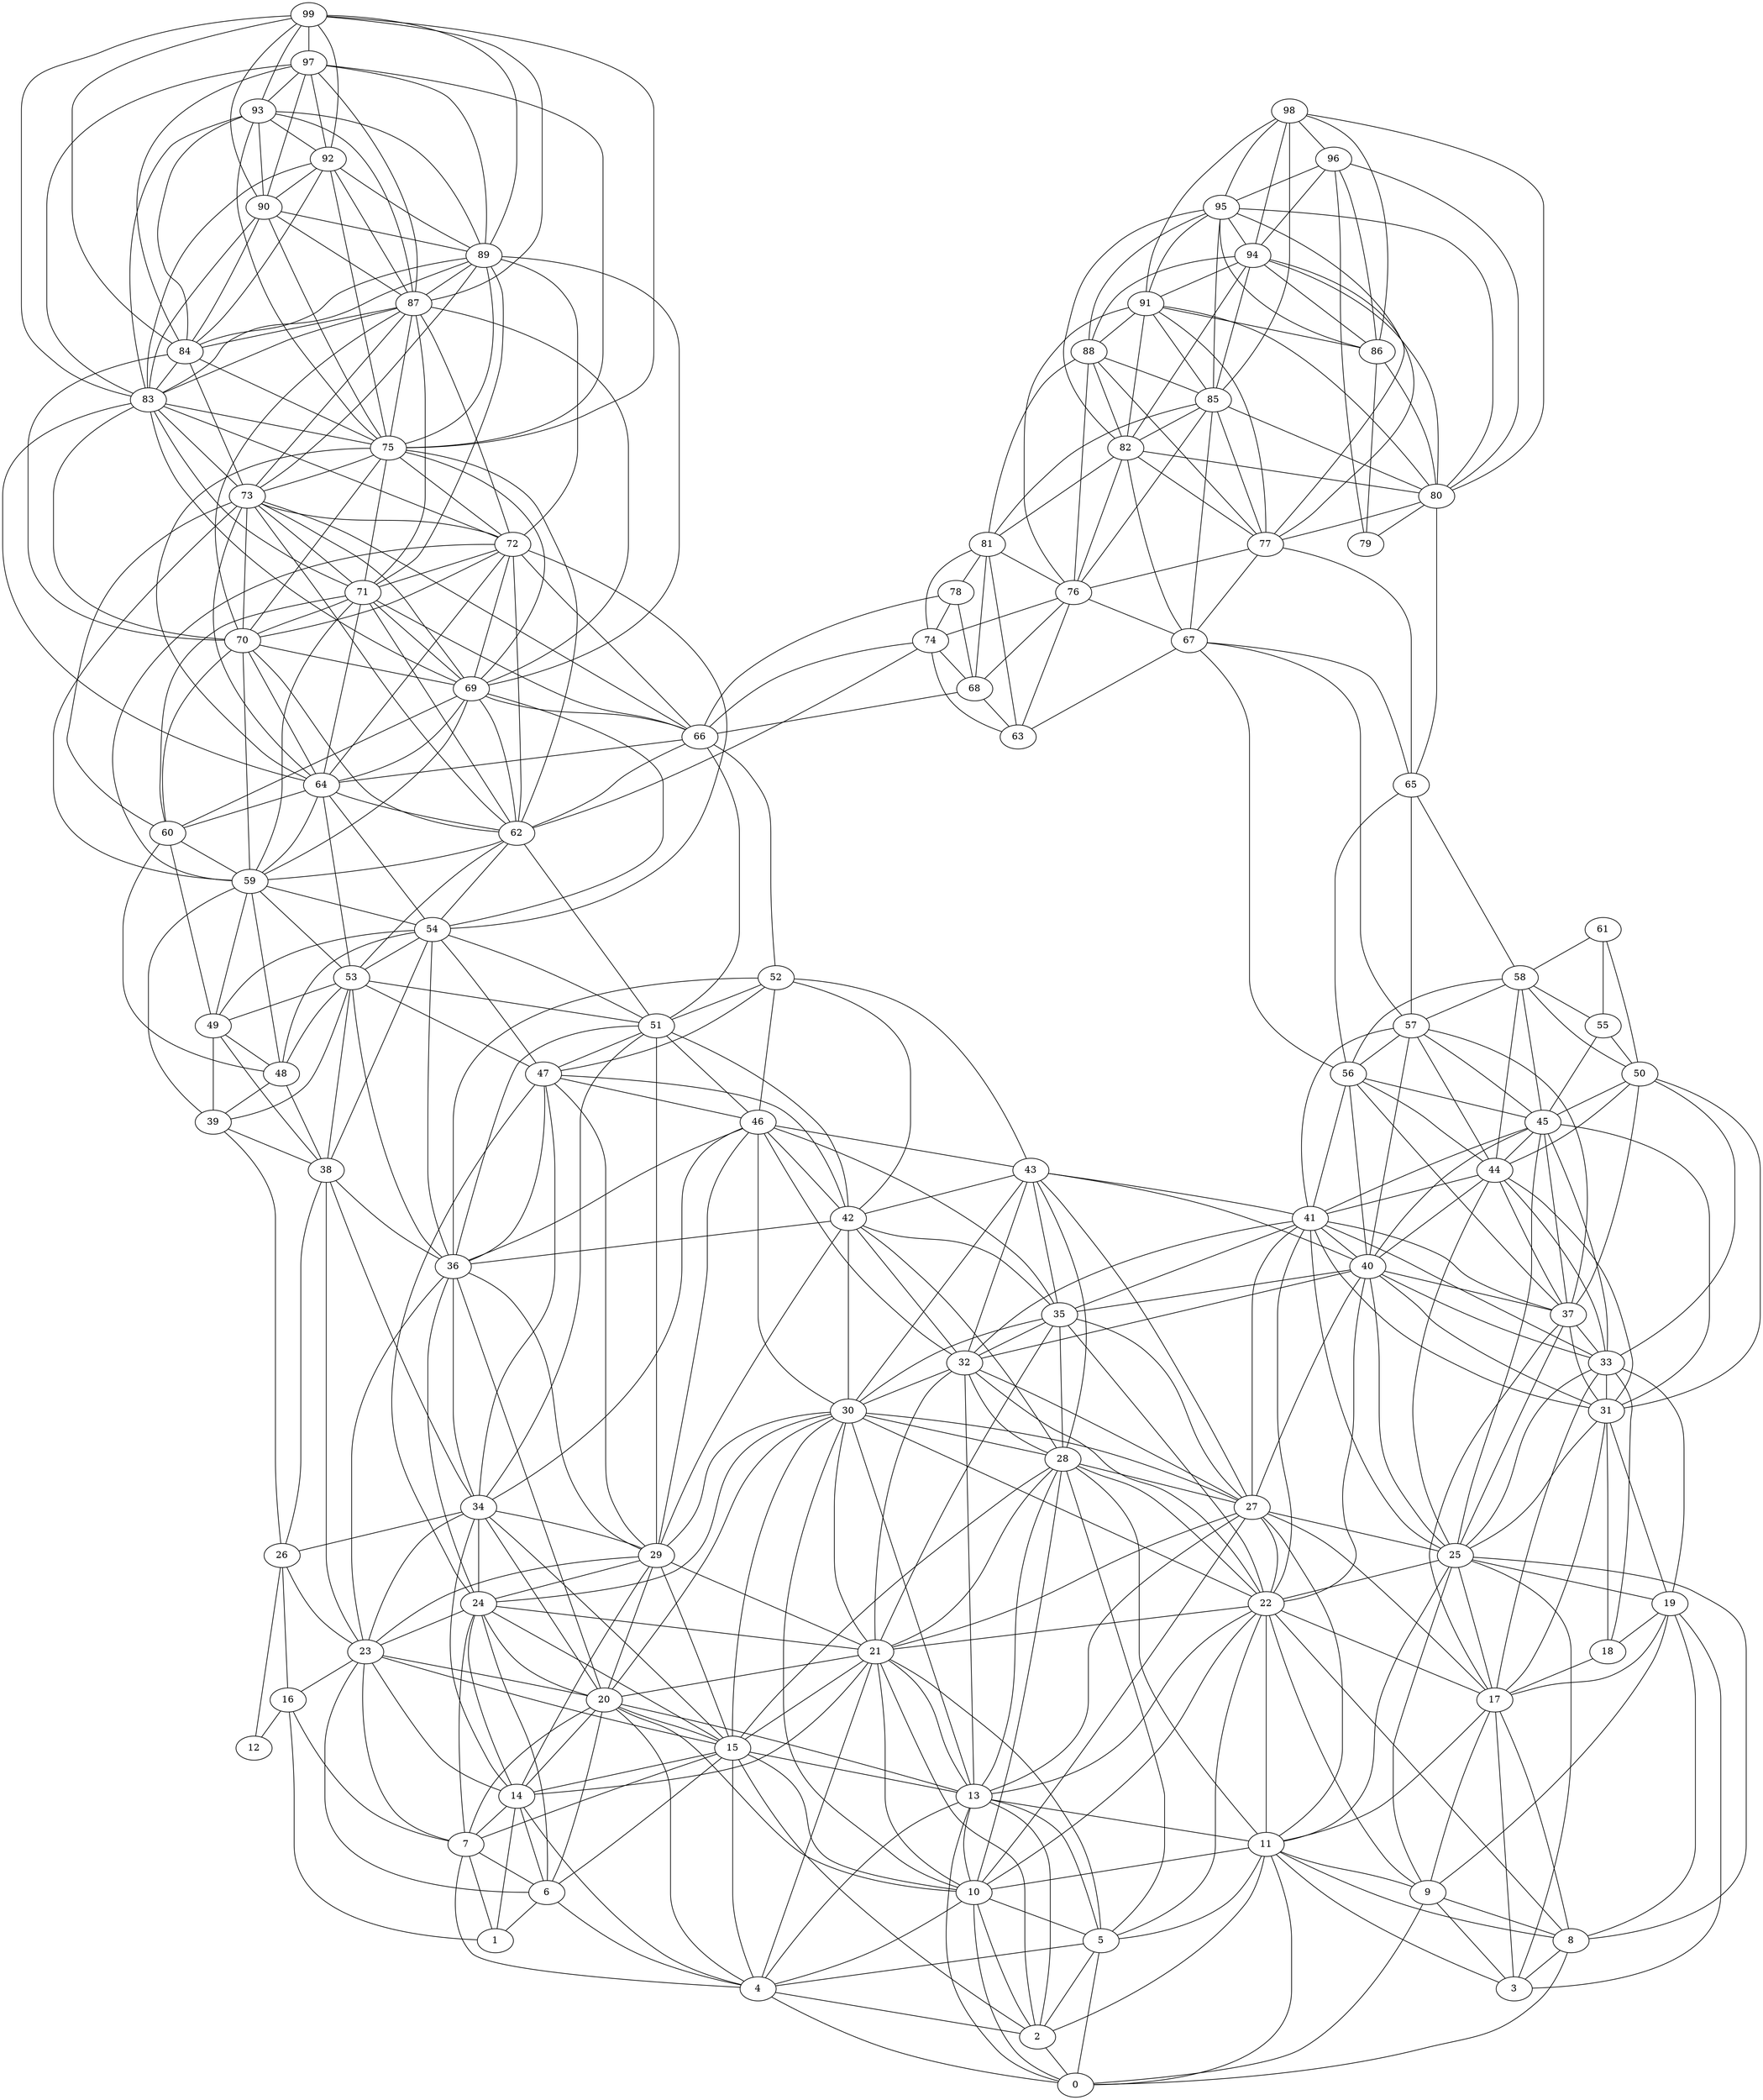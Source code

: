 /* Created by igraph 0.7.1 */
graph {
  0 [
    x=0.000205466600802895
    y=0.400531270290709
  ];
  1 [
    x=0.00591609449121122
    y=0.796039868055103
  ];
  2 [
    x=0.0241425692269853
    y=0.469960467385224
  ];
  3 [
    x=0.0514824870346187
    y=0.194748011141761
  ];
  4 [
    x=0.0533565963101967
    y=0.549358161227571
  ];
  5 [
    x=0.0590821882122294
    y=0.439683882583421
  ];
  6 [
    x=0.0744381413174157
    y=0.720063068300352
  ];
  7 [
    x=0.0764073570660019
    y=0.741858396474366
  ];
  8 [
    x=0.0820955336786932
    y=0.221252009733711
  ];
  9 [
    x=0.0830890329324436
    y=0.227886160800935
  ];
  10 [
    x=0.0992388998958752
    y=0.47263633170175
  ];
  11 [
    x=0.10137317231794
    y=0.334433937723235
  ];
  12 [
    x=0.106861197872045
    y=0.995612620816367
  ];
  13 [
    x=0.112029821744244
    y=0.462438633597682
  ];
  14 [
    x=0.134303818414297
    y=0.673921917675364
  ];
  15 [
    x=0.159492221450519
    y=0.613947066451498
  ];
  16 [
    x=0.160798108679254
    y=0.92242762419329
  ];
  17 [
    x=0.167124706438766
    y=0.189971750912435
  ];
  18 [
    x=0.170233263569954
    y=0.00551880670990335
  ];
  19 [
    x=0.181594586600287
    y=0.0712046903169047
  ];
  20 [
    x=0.192357281281833
    y=0.630368793248021
  ];
  21 [
    x=0.201033200649206
    y=0.517905437654023
  ];
  22 [
    x=0.226124842807793
    y=0.345243801977857
  ];
  23 [
    x=0.231154044091921
    y=0.793883070743398
  ];
  24 [
    x=0.240709708680519
    y=0.654380676506027
  ];
  25 [
    x=0.24163401003215
    y=0.224939374340266
  ];
  26 [
    x=0.243389027646682
    y=0.9057625079895
  ];
  27 [
    x=0.247687715146226
    y=0.361918009842983
  ];
  28 [
    x=0.254330760629463
    y=0.438311663834441
  ];
  29 [
    x=0.278809772692531
    y=0.674359855775046
  ];
  30 [
    x=0.286064260029853
    y=0.483202400966472
  ];
  31 [
    x=0.294460733580244
    y=0.131506151550342
  ];
  32 [
    x=0.299088740442765
    y=0.444292304004914
  ];
  33 [
    x=0.303803098785627
    y=0.146187889484251
  ];
  34 [
    x=0.304012866323247
    y=0.718002418288965
  ];
  35 [
    x=0.34630136180201
    y=0.436464907318438
  ];
  36 [
    x=0.347815755714159
    y=0.70956311994148
  ];
  37 [
    x=0.361393095804369
    y=0.180551130286227
  ];
  38 [
    x=0.368772876970932
    y=0.881199084876005
  ];
  39 [
    x=0.380892496473748
    y=0.965974295014455
  ];
  40 [
    x=0.387531516208153
    y=0.278334300210482
  ];
  41 [
    x=0.387814436124447
    y=0.267142231935963
  ];
  42 [
    x=0.402692590129015
    y=0.529416553984848
  ];
  43 [
    x=0.417178279765808
    y=0.434874184971388
  ];
  44 [
    x=0.417377665456998
    y=0.204385435208236
  ];
  45 [
    x=0.424245546358209
    y=0.203411645108933
  ];
  46 [
    x=0.429602911128961
    y=0.577750202153883
  ];
  47 [
    x=0.435138836214158
    y=0.691199156711554
  ];
  48 [
    x=0.448119603093511
    y=0.897475429384736
  ];
  49 [
    x=0.464013967318044
    y=0.976200185250258
  ];
  50 [
    x=0.467207097397919
    y=0.045048326541784
  ];
  51 [
    x=0.469002622942176
    y=0.664359981953448
  ];
  52 [
    x=0.48613670930986
    y=0.584262994523284
  ];
  53 [
    x=0.496306973679865
    y=0.807739706444726
  ];
  54 [
    x=0.504913100300286
    y=0.807107596859334
  ];
  55 [
    x=0.507301421983056
    y=0.0243243857211406
  ];
  56 [
    x=0.535886511922255
    y=0.234727928234749
  ];
  57 [
    x=0.545561337820045
    y=0.231548583429214
  ];
  58 [
    x=0.560185377221548
    y=0.0844045787384762
  ];
  59 [
    x=0.570052443834305
    y=0.904592905703808
  ];
  60 [
    x=0.604201802712137
    y=0.984991231459783
  ];
  61 [
    x=0.607840422181206
    y=0.0223812220413081
  ];
  62 [
    x=0.636682231712951
    y=0.719096916073918
  ];
  63 [
    x=0.654839998388164
    y=0.473850817866548
  ];
  64 [
    x=0.655889975012631
    y=0.854903003702544
  ];
  65 [
    x=0.656458017593265
    y=0.241185885860384
  ];
  66 [
    x=0.656579183199228
    y=0.676250421514156
  ];
  67 [
    x=0.671029672464276
    y=0.287641697697012
  ];
  68 [
    x=0.697373586275863
    y=0.486201419112509
  ];
  69 [
    x=0.698060228299337
    y=0.820376178922592
  ];
  70 [
    x=0.699500499246848
    y=0.906327776455043
  ];
  71 [
    x=0.701777473021626
    y=0.853463207014108
  ];
  72 [
    x=0.702413836420103
    y=0.802636781652268
  ];
  73 [
    x=0.704273623088483
    y=0.865062610847151
  ];
  74 [
    x=0.72175048132334
    y=0.560833205632953
  ];
  75 [
    x=0.783303675677467
    y=0.833574800272196
  ];
  76 [
    x=0.792195981983134
    y=0.40018658539302
  ];
  77 [
    x=0.801524447812727
    y=0.313435822716348
  ];
  78 [
    x=0.805430110385043
    y=0.608494083665514
  ];
  79 [
    x=0.816945276565829
    y=0.0186513531970757
  ];
  80 [
    x=0.828602313386773
    y=0.14608398199067
  ];
  81 [
    x=0.835751877909457
    y=0.523941956239612
  ];
  82 [
    x=0.840126647863882
    y=0.329729908701288
  ];
  83 [
    x=0.847813144176063
    y=0.899720457458739
  ];
  84 [
    x=0.854859943214706
    y=0.984292267536989
  ];
  85 [
    x=0.857298206464367
    y=0.333705264875791
  ];
  86 [
    x=0.857797667027683
    y=0.118026256573182
  ];
  87 [
    x=0.861462125941453
    y=0.847893483010571
  ];
  88 [
    x=0.878319720808108
    y=0.399800221972517
  ];
  89 [
    x=0.878849169144414
    y=0.797796209133178
  ];
  90 [
    x=0.88758872986262
    y=0.997452427838499
  ];
  91 [
    x=0.901494605369386
    y=0.301443859912996
  ];
  92 [
    x=0.906685660687105
    y=0.864841965542156
  ];
  93 [
    x=0.91650398709986
    y=0.95570169797992
  ];
  94 [
    x=0.926822712478324
    y=0.217526330257964
  ];
  95 [
    x=0.946917939209138
    y=0.269119730666069
  ];
  96 [
    x=0.952070394768094
    y=0.0740096016947762
  ];
  97 [
    x=0.959260353750471
    y=0.913660443405334
  ];
  98 [
    x=0.961060366649997
    y=0.168816514671415
  ];
  99 [
    x=0.968991597191811
    y=0.836717509466798
  ];

  2 -- 0;
  4 -- 0;
  5 -- 0;
  8 -- 0;
  9 -- 0;
  10 -- 0;
  11 -- 0;
  13 -- 0;
  6 -- 1;
  7 -- 1;
  14 -- 1;
  16 -- 1;
  4 -- 2;
  5 -- 2;
  10 -- 2;
  11 -- 2;
  13 -- 2;
  15 -- 2;
  21 -- 2;
  8 -- 3;
  9 -- 3;
  11 -- 3;
  17 -- 3;
  19 -- 3;
  25 -- 3;
  5 -- 4;
  6 -- 4;
  7 -- 4;
  10 -- 4;
  13 -- 4;
  14 -- 4;
  15 -- 4;
  20 -- 4;
  21 -- 4;
  10 -- 5;
  11 -- 5;
  13 -- 5;
  21 -- 5;
  22 -- 5;
  28 -- 5;
  7 -- 6;
  14 -- 6;
  15 -- 6;
  20 -- 6;
  23 -- 6;
  24 -- 6;
  14 -- 7;
  15 -- 7;
  16 -- 7;
  20 -- 7;
  23 -- 7;
  24 -- 7;
  9 -- 8;
  11 -- 8;
  17 -- 8;
  19 -- 8;
  22 -- 8;
  25 -- 8;
  11 -- 9;
  17 -- 9;
  19 -- 9;
  22 -- 9;
  25 -- 9;
  11 -- 10;
  13 -- 10;
  15 -- 10;
  20 -- 10;
  21 -- 10;
  22 -- 10;
  27 -- 10;
  28 -- 10;
  30 -- 10;
  13 -- 11;
  17 -- 11;
  22 -- 11;
  25 -- 11;
  27 -- 11;
  28 -- 11;
  16 -- 12;
  26 -- 12;
  15 -- 13;
  20 -- 13;
  21 -- 13;
  22 -- 13;
  27 -- 13;
  28 -- 13;
  30 -- 13;
  32 -- 13;
  15 -- 14;
  20 -- 14;
  21 -- 14;
  23 -- 14;
  24 -- 14;
  29 -- 14;
  34 -- 14;
  20 -- 15;
  21 -- 15;
  23 -- 15;
  24 -- 15;
  28 -- 15;
  29 -- 15;
  30 -- 15;
  34 -- 15;
  23 -- 16;
  26 -- 16;
  18 -- 17;
  19 -- 17;
  22 -- 17;
  25 -- 17;
  27 -- 17;
  31 -- 17;
  33 -- 17;
  37 -- 17;
  19 -- 18;
  31 -- 18;
  33 -- 18;
  25 -- 19;
  31 -- 19;
  33 -- 19;
  21 -- 20;
  23 -- 20;
  24 -- 20;
  29 -- 20;
  30 -- 20;
  34 -- 20;
  36 -- 20;
  22 -- 21;
  24 -- 21;
  27 -- 21;
  28 -- 21;
  29 -- 21;
  30 -- 21;
  32 -- 21;
  35 -- 21;
  25 -- 22;
  27 -- 22;
  28 -- 22;
  30 -- 22;
  32 -- 22;
  35 -- 22;
  40 -- 22;
  41 -- 22;
  24 -- 23;
  26 -- 23;
  29 -- 23;
  34 -- 23;
  36 -- 23;
  38 -- 23;
  29 -- 24;
  30 -- 24;
  34 -- 24;
  36 -- 24;
  47 -- 24;
  27 -- 25;
  31 -- 25;
  33 -- 25;
  37 -- 25;
  40 -- 25;
  41 -- 25;
  44 -- 25;
  45 -- 25;
  34 -- 26;
  38 -- 26;
  39 -- 26;
  28 -- 27;
  30 -- 27;
  32 -- 27;
  35 -- 27;
  40 -- 27;
  41 -- 27;
  43 -- 27;
  30 -- 28;
  32 -- 28;
  35 -- 28;
  42 -- 28;
  43 -- 28;
  30 -- 29;
  34 -- 29;
  36 -- 29;
  42 -- 29;
  46 -- 29;
  47 -- 29;
  51 -- 29;
  32 -- 30;
  35 -- 30;
  42 -- 30;
  43 -- 30;
  46 -- 30;
  33 -- 31;
  37 -- 31;
  40 -- 31;
  41 -- 31;
  44 -- 31;
  45 -- 31;
  50 -- 31;
  35 -- 32;
  40 -- 32;
  41 -- 32;
  42 -- 32;
  43 -- 32;
  46 -- 32;
  37 -- 33;
  40 -- 33;
  41 -- 33;
  44 -- 33;
  45 -- 33;
  50 -- 33;
  36 -- 34;
  38 -- 34;
  46 -- 34;
  47 -- 34;
  51 -- 34;
  40 -- 35;
  41 -- 35;
  42 -- 35;
  43 -- 35;
  46 -- 35;
  38 -- 36;
  42 -- 36;
  46 -- 36;
  47 -- 36;
  51 -- 36;
  52 -- 36;
  53 -- 36;
  54 -- 36;
  40 -- 37;
  41 -- 37;
  44 -- 37;
  45 -- 37;
  50 -- 37;
  56 -- 37;
  57 -- 37;
  39 -- 38;
  48 -- 38;
  49 -- 38;
  53 -- 38;
  54 -- 38;
  48 -- 39;
  49 -- 39;
  53 -- 39;
  59 -- 39;
  41 -- 40;
  43 -- 40;
  44 -- 40;
  45 -- 40;
  56 -- 40;
  57 -- 40;
  43 -- 41;
  44 -- 41;
  45 -- 41;
  56 -- 41;
  57 -- 41;
  43 -- 42;
  46 -- 42;
  47 -- 42;
  51 -- 42;
  52 -- 42;
  46 -- 43;
  52 -- 43;
  45 -- 44;
  50 -- 44;
  56 -- 44;
  57 -- 44;
  58 -- 44;
  50 -- 45;
  55 -- 45;
  56 -- 45;
  57 -- 45;
  58 -- 45;
  47 -- 46;
  51 -- 46;
  52 -- 46;
  51 -- 47;
  52 -- 47;
  53 -- 47;
  54 -- 47;
  49 -- 48;
  53 -- 48;
  54 -- 48;
  59 -- 48;
  60 -- 48;
  53 -- 49;
  54 -- 49;
  59 -- 49;
  60 -- 49;
  55 -- 50;
  58 -- 50;
  61 -- 50;
  52 -- 51;
  53 -- 51;
  54 -- 51;
  62 -- 51;
  66 -- 51;
  66 -- 52;
  54 -- 53;
  59 -- 53;
  62 -- 53;
  64 -- 53;
  59 -- 54;
  62 -- 54;
  64 -- 54;
  69 -- 54;
  72 -- 54;
  58 -- 55;
  61 -- 55;
  57 -- 56;
  58 -- 56;
  65 -- 56;
  67 -- 56;
  58 -- 57;
  65 -- 57;
  67 -- 57;
  61 -- 58;
  65 -- 58;
  60 -- 59;
  62 -- 59;
  64 -- 59;
  69 -- 59;
  70 -- 59;
  71 -- 59;
  72 -- 59;
  73 -- 59;
  64 -- 60;
  69 -- 60;
  70 -- 60;
  71 -- 60;
  73 -- 60;
  64 -- 62;
  66 -- 62;
  69 -- 62;
  70 -- 62;
  71 -- 62;
  72 -- 62;
  73 -- 62;
  74 -- 62;
  75 -- 62;
  67 -- 63;
  68 -- 63;
  74 -- 63;
  76 -- 63;
  81 -- 63;
  66 -- 64;
  69 -- 64;
  70 -- 64;
  71 -- 64;
  72 -- 64;
  73 -- 64;
  75 -- 64;
  83 -- 64;
  67 -- 65;
  77 -- 65;
  80 -- 65;
  68 -- 66;
  69 -- 66;
  71 -- 66;
  72 -- 66;
  73 -- 66;
  74 -- 66;
  78 -- 66;
  76 -- 67;
  77 -- 67;
  82 -- 67;
  85 -- 67;
  74 -- 68;
  76 -- 68;
  78 -- 68;
  81 -- 68;
  70 -- 69;
  71 -- 69;
  72 -- 69;
  73 -- 69;
  75 -- 69;
  83 -- 69;
  87 -- 69;
  89 -- 69;
  71 -- 70;
  72 -- 70;
  73 -- 70;
  75 -- 70;
  83 -- 70;
  84 -- 70;
  87 -- 70;
  72 -- 71;
  73 -- 71;
  75 -- 71;
  83 -- 71;
  87 -- 71;
  89 -- 71;
  73 -- 72;
  75 -- 72;
  83 -- 72;
  87 -- 72;
  89 -- 72;
  75 -- 73;
  83 -- 73;
  84 -- 73;
  87 -- 73;
  89 -- 73;
  76 -- 74;
  78 -- 74;
  81 -- 74;
  83 -- 75;
  84 -- 75;
  87 -- 75;
  89 -- 75;
  90 -- 75;
  92 -- 75;
  93 -- 75;
  97 -- 75;
  99 -- 75;
  77 -- 76;
  81 -- 76;
  82 -- 76;
  85 -- 76;
  88 -- 76;
  91 -- 76;
  80 -- 77;
  82 -- 77;
  85 -- 77;
  88 -- 77;
  91 -- 77;
  94 -- 77;
  95 -- 77;
  81 -- 78;
  80 -- 79;
  86 -- 79;
  96 -- 79;
  82 -- 80;
  85 -- 80;
  86 -- 80;
  91 -- 80;
  94 -- 80;
  95 -- 80;
  96 -- 80;
  98 -- 80;
  82 -- 81;
  85 -- 81;
  88 -- 81;
  85 -- 82;
  88 -- 82;
  91 -- 82;
  94 -- 82;
  95 -- 82;
  84 -- 83;
  87 -- 83;
  89 -- 83;
  90 -- 83;
  92 -- 83;
  93 -- 83;
  97 -- 83;
  99 -- 83;
  87 -- 84;
  89 -- 84;
  90 -- 84;
  92 -- 84;
  93 -- 84;
  97 -- 84;
  99 -- 84;
  88 -- 85;
  91 -- 85;
  94 -- 85;
  95 -- 85;
  98 -- 85;
  91 -- 86;
  94 -- 86;
  95 -- 86;
  96 -- 86;
  98 -- 86;
  89 -- 87;
  90 -- 87;
  92 -- 87;
  93 -- 87;
  97 -- 87;
  99 -- 87;
  91 -- 88;
  94 -- 88;
  95 -- 88;
  90 -- 89;
  92 -- 89;
  93 -- 89;
  97 -- 89;
  99 -- 89;
  92 -- 90;
  93 -- 90;
  97 -- 90;
  99 -- 90;
  94 -- 91;
  95 -- 91;
  98 -- 91;
  93 -- 92;
  97 -- 92;
  99 -- 92;
  97 -- 93;
  99 -- 93;
  95 -- 94;
  96 -- 94;
  98 -- 94;
  96 -- 95;
  98 -- 95;
  98 -- 96;
  99 -- 97;
}

